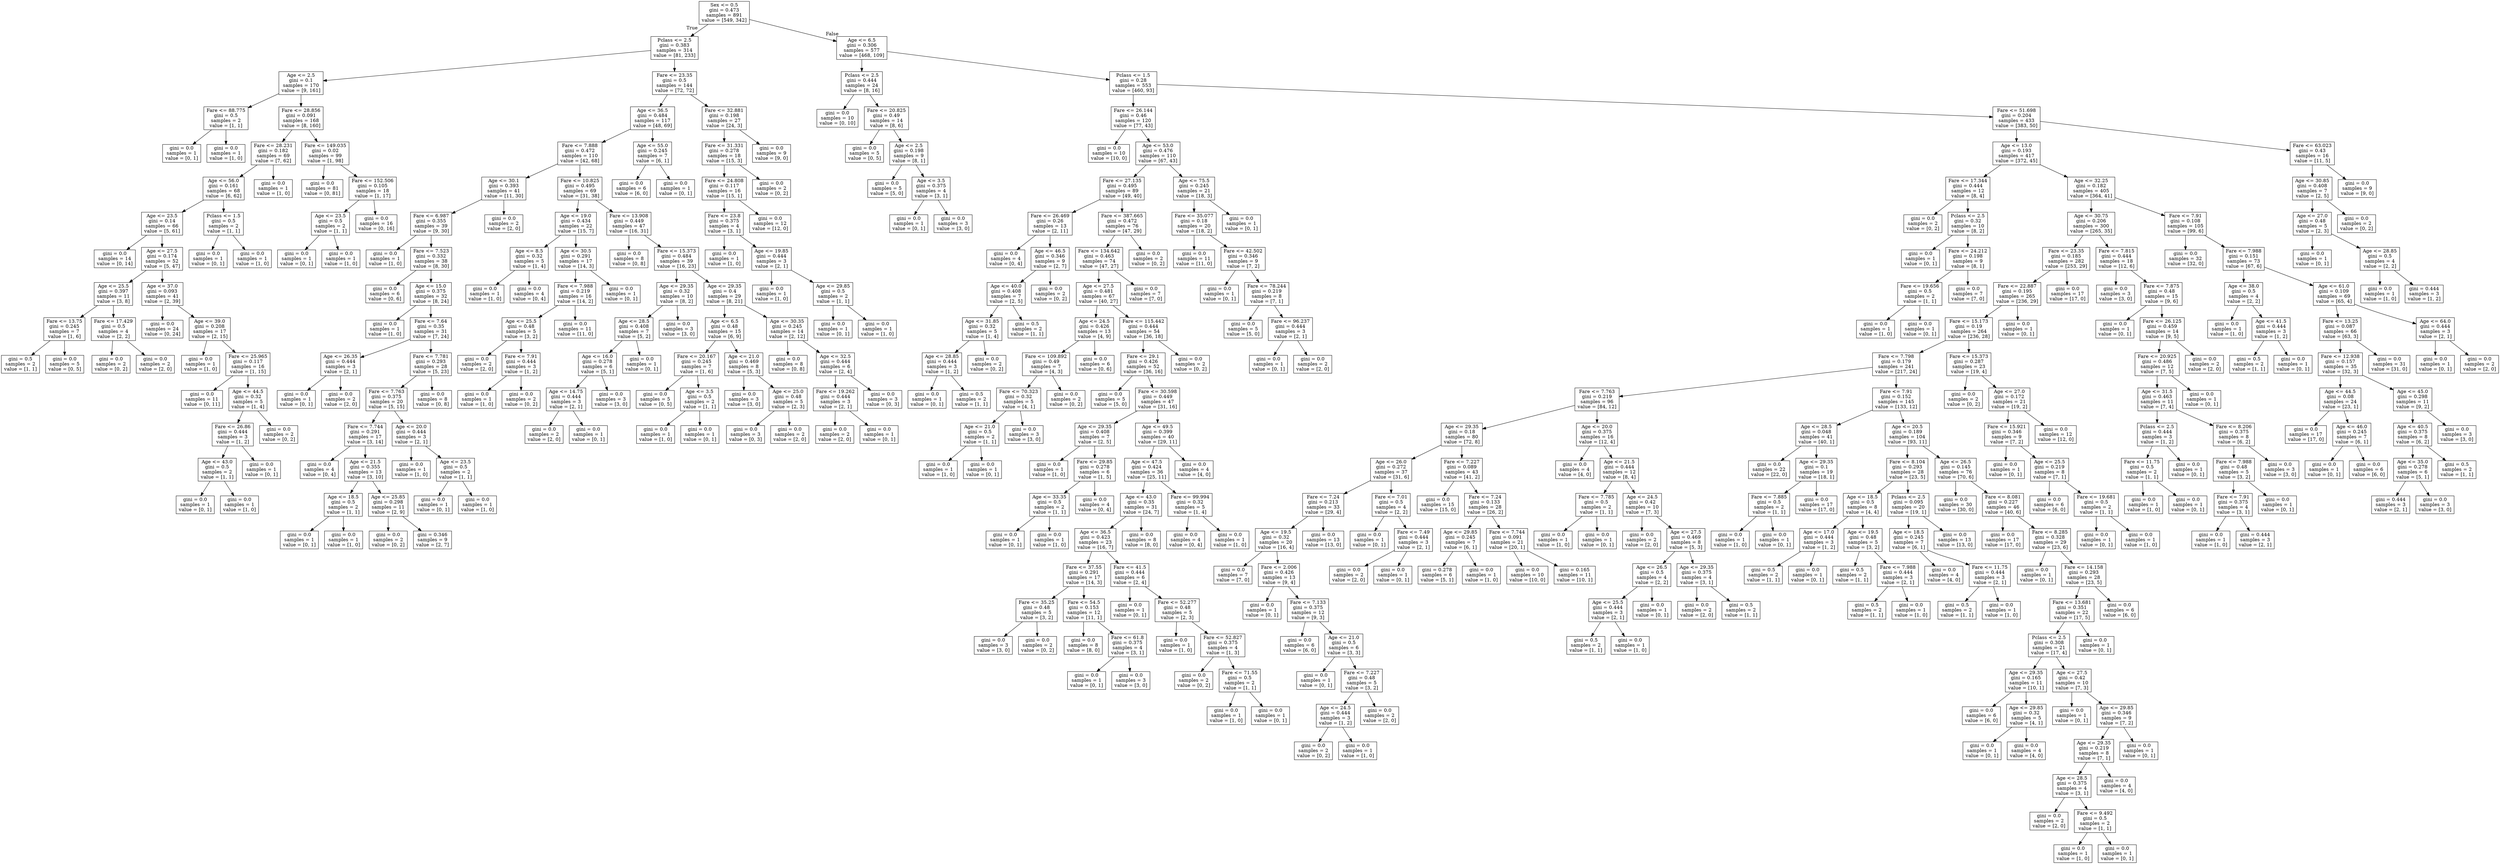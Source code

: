 digraph Tree {
node [shape=box] ;
0 [label="Sex <= 0.5\ngini = 0.473\nsamples = 891\nvalue = [549, 342]"] ;
1 [label="Pclass <= 2.5\ngini = 0.383\nsamples = 314\nvalue = [81, 233]"] ;
0 -> 1 [labeldistance=2.5, labelangle=45, headlabel="True"] ;
2 [label="Age <= 2.5\ngini = 0.1\nsamples = 170\nvalue = [9, 161]"] ;
1 -> 2 ;
3 [label="Fare <= 88.775\ngini = 0.5\nsamples = 2\nvalue = [1, 1]"] ;
2 -> 3 ;
4 [label="gini = 0.0\nsamples = 1\nvalue = [0, 1]"] ;
3 -> 4 ;
5 [label="gini = 0.0\nsamples = 1\nvalue = [1, 0]"] ;
3 -> 5 ;
6 [label="Fare <= 28.856\ngini = 0.091\nsamples = 168\nvalue = [8, 160]"] ;
2 -> 6 ;
7 [label="Fare <= 28.231\ngini = 0.182\nsamples = 69\nvalue = [7, 62]"] ;
6 -> 7 ;
8 [label="Age <= 56.0\ngini = 0.161\nsamples = 68\nvalue = [6, 62]"] ;
7 -> 8 ;
9 [label="Age <= 23.5\ngini = 0.14\nsamples = 66\nvalue = [5, 61]"] ;
8 -> 9 ;
10 [label="gini = 0.0\nsamples = 14\nvalue = [0, 14]"] ;
9 -> 10 ;
11 [label="Age <= 27.5\ngini = 0.174\nsamples = 52\nvalue = [5, 47]"] ;
9 -> 11 ;
12 [label="Age <= 25.5\ngini = 0.397\nsamples = 11\nvalue = [3, 8]"] ;
11 -> 12 ;
13 [label="Fare <= 13.75\ngini = 0.245\nsamples = 7\nvalue = [1, 6]"] ;
12 -> 13 ;
14 [label="gini = 0.5\nsamples = 2\nvalue = [1, 1]"] ;
13 -> 14 ;
15 [label="gini = 0.0\nsamples = 5\nvalue = [0, 5]"] ;
13 -> 15 ;
16 [label="Fare <= 17.429\ngini = 0.5\nsamples = 4\nvalue = [2, 2]"] ;
12 -> 16 ;
17 [label="gini = 0.0\nsamples = 2\nvalue = [0, 2]"] ;
16 -> 17 ;
18 [label="gini = 0.0\nsamples = 2\nvalue = [2, 0]"] ;
16 -> 18 ;
19 [label="Age <= 37.0\ngini = 0.093\nsamples = 41\nvalue = [2, 39]"] ;
11 -> 19 ;
20 [label="gini = 0.0\nsamples = 24\nvalue = [0, 24]"] ;
19 -> 20 ;
21 [label="Age <= 39.0\ngini = 0.208\nsamples = 17\nvalue = [2, 15]"] ;
19 -> 21 ;
22 [label="gini = 0.0\nsamples = 1\nvalue = [1, 0]"] ;
21 -> 22 ;
23 [label="Fare <= 25.965\ngini = 0.117\nsamples = 16\nvalue = [1, 15]"] ;
21 -> 23 ;
24 [label="gini = 0.0\nsamples = 11\nvalue = [0, 11]"] ;
23 -> 24 ;
25 [label="Age <= 44.5\ngini = 0.32\nsamples = 5\nvalue = [1, 4]"] ;
23 -> 25 ;
26 [label="Fare <= 26.86\ngini = 0.444\nsamples = 3\nvalue = [1, 2]"] ;
25 -> 26 ;
27 [label="Age <= 43.0\ngini = 0.5\nsamples = 2\nvalue = [1, 1]"] ;
26 -> 27 ;
28 [label="gini = 0.0\nsamples = 1\nvalue = [0, 1]"] ;
27 -> 28 ;
29 [label="gini = 0.0\nsamples = 1\nvalue = [1, 0]"] ;
27 -> 29 ;
30 [label="gini = 0.0\nsamples = 1\nvalue = [0, 1]"] ;
26 -> 30 ;
31 [label="gini = 0.0\nsamples = 2\nvalue = [0, 2]"] ;
25 -> 31 ;
32 [label="Pclass <= 1.5\ngini = 0.5\nsamples = 2\nvalue = [1, 1]"] ;
8 -> 32 ;
33 [label="gini = 0.0\nsamples = 1\nvalue = [0, 1]"] ;
32 -> 33 ;
34 [label="gini = 0.0\nsamples = 1\nvalue = [1, 0]"] ;
32 -> 34 ;
35 [label="gini = 0.0\nsamples = 1\nvalue = [1, 0]"] ;
7 -> 35 ;
36 [label="Fare <= 149.035\ngini = 0.02\nsamples = 99\nvalue = [1, 98]"] ;
6 -> 36 ;
37 [label="gini = 0.0\nsamples = 81\nvalue = [0, 81]"] ;
36 -> 37 ;
38 [label="Fare <= 152.506\ngini = 0.105\nsamples = 18\nvalue = [1, 17]"] ;
36 -> 38 ;
39 [label="Age <= 23.5\ngini = 0.5\nsamples = 2\nvalue = [1, 1]"] ;
38 -> 39 ;
40 [label="gini = 0.0\nsamples = 1\nvalue = [0, 1]"] ;
39 -> 40 ;
41 [label="gini = 0.0\nsamples = 1\nvalue = [1, 0]"] ;
39 -> 41 ;
42 [label="gini = 0.0\nsamples = 16\nvalue = [0, 16]"] ;
38 -> 42 ;
43 [label="Fare <= 23.35\ngini = 0.5\nsamples = 144\nvalue = [72, 72]"] ;
1 -> 43 ;
44 [label="Age <= 36.5\ngini = 0.484\nsamples = 117\nvalue = [48, 69]"] ;
43 -> 44 ;
45 [label="Fare <= 7.888\ngini = 0.472\nsamples = 110\nvalue = [42, 68]"] ;
44 -> 45 ;
46 [label="Age <= 30.1\ngini = 0.393\nsamples = 41\nvalue = [11, 30]"] ;
45 -> 46 ;
47 [label="Fare <= 6.987\ngini = 0.355\nsamples = 39\nvalue = [9, 30]"] ;
46 -> 47 ;
48 [label="gini = 0.0\nsamples = 1\nvalue = [1, 0]"] ;
47 -> 48 ;
49 [label="Fare <= 7.523\ngini = 0.332\nsamples = 38\nvalue = [8, 30]"] ;
47 -> 49 ;
50 [label="gini = 0.0\nsamples = 6\nvalue = [0, 6]"] ;
49 -> 50 ;
51 [label="Age <= 15.0\ngini = 0.375\nsamples = 32\nvalue = [8, 24]"] ;
49 -> 51 ;
52 [label="gini = 0.0\nsamples = 1\nvalue = [1, 0]"] ;
51 -> 52 ;
53 [label="Fare <= 7.64\ngini = 0.35\nsamples = 31\nvalue = [7, 24]"] ;
51 -> 53 ;
54 [label="Age <= 26.35\ngini = 0.444\nsamples = 3\nvalue = [2, 1]"] ;
53 -> 54 ;
55 [label="gini = 0.0\nsamples = 1\nvalue = [0, 1]"] ;
54 -> 55 ;
56 [label="gini = 0.0\nsamples = 2\nvalue = [2, 0]"] ;
54 -> 56 ;
57 [label="Fare <= 7.781\ngini = 0.293\nsamples = 28\nvalue = [5, 23]"] ;
53 -> 57 ;
58 [label="Fare <= 7.763\ngini = 0.375\nsamples = 20\nvalue = [5, 15]"] ;
57 -> 58 ;
59 [label="Fare <= 7.744\ngini = 0.291\nsamples = 17\nvalue = [3, 14]"] ;
58 -> 59 ;
60 [label="gini = 0.0\nsamples = 4\nvalue = [0, 4]"] ;
59 -> 60 ;
61 [label="Age <= 21.5\ngini = 0.355\nsamples = 13\nvalue = [3, 10]"] ;
59 -> 61 ;
62 [label="Age <= 18.5\ngini = 0.5\nsamples = 2\nvalue = [1, 1]"] ;
61 -> 62 ;
63 [label="gini = 0.0\nsamples = 1\nvalue = [0, 1]"] ;
62 -> 63 ;
64 [label="gini = 0.0\nsamples = 1\nvalue = [1, 0]"] ;
62 -> 64 ;
65 [label="Age <= 25.85\ngini = 0.298\nsamples = 11\nvalue = [2, 9]"] ;
61 -> 65 ;
66 [label="gini = 0.0\nsamples = 2\nvalue = [0, 2]"] ;
65 -> 66 ;
67 [label="gini = 0.346\nsamples = 9\nvalue = [2, 7]"] ;
65 -> 67 ;
68 [label="Age <= 20.0\ngini = 0.444\nsamples = 3\nvalue = [2, 1]"] ;
58 -> 68 ;
69 [label="gini = 0.0\nsamples = 1\nvalue = [1, 0]"] ;
68 -> 69 ;
70 [label="Age <= 23.5\ngini = 0.5\nsamples = 2\nvalue = [1, 1]"] ;
68 -> 70 ;
71 [label="gini = 0.0\nsamples = 1\nvalue = [0, 1]"] ;
70 -> 71 ;
72 [label="gini = 0.0\nsamples = 1\nvalue = [1, 0]"] ;
70 -> 72 ;
73 [label="gini = 0.0\nsamples = 8\nvalue = [0, 8]"] ;
57 -> 73 ;
74 [label="gini = 0.0\nsamples = 2\nvalue = [2, 0]"] ;
46 -> 74 ;
75 [label="Fare <= 10.825\ngini = 0.495\nsamples = 69\nvalue = [31, 38]"] ;
45 -> 75 ;
76 [label="Age <= 19.0\ngini = 0.434\nsamples = 22\nvalue = [15, 7]"] ;
75 -> 76 ;
77 [label="Age <= 8.5\ngini = 0.32\nsamples = 5\nvalue = [1, 4]"] ;
76 -> 77 ;
78 [label="gini = 0.0\nsamples = 1\nvalue = [1, 0]"] ;
77 -> 78 ;
79 [label="gini = 0.0\nsamples = 4\nvalue = [0, 4]"] ;
77 -> 79 ;
80 [label="Age <= 30.5\ngini = 0.291\nsamples = 17\nvalue = [14, 3]"] ;
76 -> 80 ;
81 [label="Fare <= 7.988\ngini = 0.219\nsamples = 16\nvalue = [14, 2]"] ;
80 -> 81 ;
82 [label="Age <= 25.5\ngini = 0.48\nsamples = 5\nvalue = [3, 2]"] ;
81 -> 82 ;
83 [label="gini = 0.0\nsamples = 2\nvalue = [2, 0]"] ;
82 -> 83 ;
84 [label="Fare <= 7.91\ngini = 0.444\nsamples = 3\nvalue = [1, 2]"] ;
82 -> 84 ;
85 [label="gini = 0.0\nsamples = 1\nvalue = [1, 0]"] ;
84 -> 85 ;
86 [label="gini = 0.0\nsamples = 2\nvalue = [0, 2]"] ;
84 -> 86 ;
87 [label="gini = 0.0\nsamples = 11\nvalue = [11, 0]"] ;
81 -> 87 ;
88 [label="gini = 0.0\nsamples = 1\nvalue = [0, 1]"] ;
80 -> 88 ;
89 [label="Fare <= 13.908\ngini = 0.449\nsamples = 47\nvalue = [16, 31]"] ;
75 -> 89 ;
90 [label="gini = 0.0\nsamples = 8\nvalue = [0, 8]"] ;
89 -> 90 ;
91 [label="Fare <= 15.373\ngini = 0.484\nsamples = 39\nvalue = [16, 23]"] ;
89 -> 91 ;
92 [label="Age <= 29.35\ngini = 0.32\nsamples = 10\nvalue = [8, 2]"] ;
91 -> 92 ;
93 [label="Age <= 28.5\ngini = 0.408\nsamples = 7\nvalue = [5, 2]"] ;
92 -> 93 ;
94 [label="Age <= 16.0\ngini = 0.278\nsamples = 6\nvalue = [5, 1]"] ;
93 -> 94 ;
95 [label="Age <= 14.75\ngini = 0.444\nsamples = 3\nvalue = [2, 1]"] ;
94 -> 95 ;
96 [label="gini = 0.0\nsamples = 2\nvalue = [2, 0]"] ;
95 -> 96 ;
97 [label="gini = 0.0\nsamples = 1\nvalue = [0, 1]"] ;
95 -> 97 ;
98 [label="gini = 0.0\nsamples = 3\nvalue = [3, 0]"] ;
94 -> 98 ;
99 [label="gini = 0.0\nsamples = 1\nvalue = [0, 1]"] ;
93 -> 99 ;
100 [label="gini = 0.0\nsamples = 3\nvalue = [3, 0]"] ;
92 -> 100 ;
101 [label="Age <= 29.35\ngini = 0.4\nsamples = 29\nvalue = [8, 21]"] ;
91 -> 101 ;
102 [label="Age <= 6.5\ngini = 0.48\nsamples = 15\nvalue = [6, 9]"] ;
101 -> 102 ;
103 [label="Fare <= 20.167\ngini = 0.245\nsamples = 7\nvalue = [1, 6]"] ;
102 -> 103 ;
104 [label="gini = 0.0\nsamples = 5\nvalue = [0, 5]"] ;
103 -> 104 ;
105 [label="Age <= 3.5\ngini = 0.5\nsamples = 2\nvalue = [1, 1]"] ;
103 -> 105 ;
106 [label="gini = 0.0\nsamples = 1\nvalue = [1, 0]"] ;
105 -> 106 ;
107 [label="gini = 0.0\nsamples = 1\nvalue = [0, 1]"] ;
105 -> 107 ;
108 [label="Age <= 21.0\ngini = 0.469\nsamples = 8\nvalue = [5, 3]"] ;
102 -> 108 ;
109 [label="gini = 0.0\nsamples = 3\nvalue = [3, 0]"] ;
108 -> 109 ;
110 [label="Age <= 25.0\ngini = 0.48\nsamples = 5\nvalue = [2, 3]"] ;
108 -> 110 ;
111 [label="gini = 0.0\nsamples = 3\nvalue = [0, 3]"] ;
110 -> 111 ;
112 [label="gini = 0.0\nsamples = 2\nvalue = [2, 0]"] ;
110 -> 112 ;
113 [label="Age <= 30.35\ngini = 0.245\nsamples = 14\nvalue = [2, 12]"] ;
101 -> 113 ;
114 [label="gini = 0.0\nsamples = 8\nvalue = [0, 8]"] ;
113 -> 114 ;
115 [label="Age <= 32.5\ngini = 0.444\nsamples = 6\nvalue = [2, 4]"] ;
113 -> 115 ;
116 [label="Fare <= 19.262\ngini = 0.444\nsamples = 3\nvalue = [2, 1]"] ;
115 -> 116 ;
117 [label="gini = 0.0\nsamples = 2\nvalue = [2, 0]"] ;
116 -> 117 ;
118 [label="gini = 0.0\nsamples = 1\nvalue = [0, 1]"] ;
116 -> 118 ;
119 [label="gini = 0.0\nsamples = 3\nvalue = [0, 3]"] ;
115 -> 119 ;
120 [label="Age <= 55.0\ngini = 0.245\nsamples = 7\nvalue = [6, 1]"] ;
44 -> 120 ;
121 [label="gini = 0.0\nsamples = 6\nvalue = [6, 0]"] ;
120 -> 121 ;
122 [label="gini = 0.0\nsamples = 1\nvalue = [0, 1]"] ;
120 -> 122 ;
123 [label="Fare <= 32.881\ngini = 0.198\nsamples = 27\nvalue = [24, 3]"] ;
43 -> 123 ;
124 [label="Fare <= 31.331\ngini = 0.278\nsamples = 18\nvalue = [15, 3]"] ;
123 -> 124 ;
125 [label="Fare <= 24.808\ngini = 0.117\nsamples = 16\nvalue = [15, 1]"] ;
124 -> 125 ;
126 [label="Fare <= 23.8\ngini = 0.375\nsamples = 4\nvalue = [3, 1]"] ;
125 -> 126 ;
127 [label="gini = 0.0\nsamples = 1\nvalue = [1, 0]"] ;
126 -> 127 ;
128 [label="Age <= 19.85\ngini = 0.444\nsamples = 3\nvalue = [2, 1]"] ;
126 -> 128 ;
129 [label="gini = 0.0\nsamples = 1\nvalue = [1, 0]"] ;
128 -> 129 ;
130 [label="Age <= 29.85\ngini = 0.5\nsamples = 2\nvalue = [1, 1]"] ;
128 -> 130 ;
131 [label="gini = 0.0\nsamples = 1\nvalue = [0, 1]"] ;
130 -> 131 ;
132 [label="gini = 0.0\nsamples = 1\nvalue = [1, 0]"] ;
130 -> 132 ;
133 [label="gini = 0.0\nsamples = 12\nvalue = [12, 0]"] ;
125 -> 133 ;
134 [label="gini = 0.0\nsamples = 2\nvalue = [0, 2]"] ;
124 -> 134 ;
135 [label="gini = 0.0\nsamples = 9\nvalue = [9, 0]"] ;
123 -> 135 ;
136 [label="Age <= 6.5\ngini = 0.306\nsamples = 577\nvalue = [468, 109]"] ;
0 -> 136 [labeldistance=2.5, labelangle=-45, headlabel="False"] ;
137 [label="Pclass <= 2.5\ngini = 0.444\nsamples = 24\nvalue = [8, 16]"] ;
136 -> 137 ;
138 [label="gini = 0.0\nsamples = 10\nvalue = [0, 10]"] ;
137 -> 138 ;
139 [label="Fare <= 20.825\ngini = 0.49\nsamples = 14\nvalue = [8, 6]"] ;
137 -> 139 ;
140 [label="gini = 0.0\nsamples = 5\nvalue = [0, 5]"] ;
139 -> 140 ;
141 [label="Age <= 2.5\ngini = 0.198\nsamples = 9\nvalue = [8, 1]"] ;
139 -> 141 ;
142 [label="gini = 0.0\nsamples = 5\nvalue = [5, 0]"] ;
141 -> 142 ;
143 [label="Age <= 3.5\ngini = 0.375\nsamples = 4\nvalue = [3, 1]"] ;
141 -> 143 ;
144 [label="gini = 0.0\nsamples = 1\nvalue = [0, 1]"] ;
143 -> 144 ;
145 [label="gini = 0.0\nsamples = 3\nvalue = [3, 0]"] ;
143 -> 145 ;
146 [label="Pclass <= 1.5\ngini = 0.28\nsamples = 553\nvalue = [460, 93]"] ;
136 -> 146 ;
147 [label="Fare <= 26.144\ngini = 0.46\nsamples = 120\nvalue = [77, 43]"] ;
146 -> 147 ;
148 [label="gini = 0.0\nsamples = 10\nvalue = [10, 0]"] ;
147 -> 148 ;
149 [label="Age <= 53.0\ngini = 0.476\nsamples = 110\nvalue = [67, 43]"] ;
147 -> 149 ;
150 [label="Fare <= 27.135\ngini = 0.495\nsamples = 89\nvalue = [49, 40]"] ;
149 -> 150 ;
151 [label="Fare <= 26.469\ngini = 0.26\nsamples = 13\nvalue = [2, 11]"] ;
150 -> 151 ;
152 [label="gini = 0.0\nsamples = 4\nvalue = [0, 4]"] ;
151 -> 152 ;
153 [label="Age <= 46.5\ngini = 0.346\nsamples = 9\nvalue = [2, 7]"] ;
151 -> 153 ;
154 [label="Age <= 40.0\ngini = 0.408\nsamples = 7\nvalue = [2, 5]"] ;
153 -> 154 ;
155 [label="Age <= 31.85\ngini = 0.32\nsamples = 5\nvalue = [1, 4]"] ;
154 -> 155 ;
156 [label="Age <= 28.85\ngini = 0.444\nsamples = 3\nvalue = [1, 2]"] ;
155 -> 156 ;
157 [label="gini = 0.0\nsamples = 1\nvalue = [0, 1]"] ;
156 -> 157 ;
158 [label="gini = 0.5\nsamples = 2\nvalue = [1, 1]"] ;
156 -> 158 ;
159 [label="gini = 0.0\nsamples = 2\nvalue = [0, 2]"] ;
155 -> 159 ;
160 [label="gini = 0.5\nsamples = 2\nvalue = [1, 1]"] ;
154 -> 160 ;
161 [label="gini = 0.0\nsamples = 2\nvalue = [0, 2]"] ;
153 -> 161 ;
162 [label="Fare <= 387.665\ngini = 0.472\nsamples = 76\nvalue = [47, 29]"] ;
150 -> 162 ;
163 [label="Fare <= 134.642\ngini = 0.463\nsamples = 74\nvalue = [47, 27]"] ;
162 -> 163 ;
164 [label="Age <= 27.5\ngini = 0.481\nsamples = 67\nvalue = [40, 27]"] ;
163 -> 164 ;
165 [label="Age <= 24.5\ngini = 0.426\nsamples = 13\nvalue = [4, 9]"] ;
164 -> 165 ;
166 [label="Fare <= 109.892\ngini = 0.49\nsamples = 7\nvalue = [4, 3]"] ;
165 -> 166 ;
167 [label="Fare <= 70.323\ngini = 0.32\nsamples = 5\nvalue = [4, 1]"] ;
166 -> 167 ;
168 [label="Age <= 21.0\ngini = 0.5\nsamples = 2\nvalue = [1, 1]"] ;
167 -> 168 ;
169 [label="gini = 0.0\nsamples = 1\nvalue = [1, 0]"] ;
168 -> 169 ;
170 [label="gini = 0.0\nsamples = 1\nvalue = [0, 1]"] ;
168 -> 170 ;
171 [label="gini = 0.0\nsamples = 3\nvalue = [3, 0]"] ;
167 -> 171 ;
172 [label="gini = 0.0\nsamples = 2\nvalue = [0, 2]"] ;
166 -> 172 ;
173 [label="gini = 0.0\nsamples = 6\nvalue = [0, 6]"] ;
165 -> 173 ;
174 [label="Fare <= 115.442\ngini = 0.444\nsamples = 54\nvalue = [36, 18]"] ;
164 -> 174 ;
175 [label="Fare <= 29.1\ngini = 0.426\nsamples = 52\nvalue = [36, 16]"] ;
174 -> 175 ;
176 [label="gini = 0.0\nsamples = 5\nvalue = [5, 0]"] ;
175 -> 176 ;
177 [label="Fare <= 30.598\ngini = 0.449\nsamples = 47\nvalue = [31, 16]"] ;
175 -> 177 ;
178 [label="Age <= 29.35\ngini = 0.408\nsamples = 7\nvalue = [2, 5]"] ;
177 -> 178 ;
179 [label="gini = 0.0\nsamples = 1\nvalue = [1, 0]"] ;
178 -> 179 ;
180 [label="Fare <= 29.85\ngini = 0.278\nsamples = 6\nvalue = [1, 5]"] ;
178 -> 180 ;
181 [label="Age <= 33.35\ngini = 0.5\nsamples = 2\nvalue = [1, 1]"] ;
180 -> 181 ;
182 [label="gini = 0.0\nsamples = 1\nvalue = [0, 1]"] ;
181 -> 182 ;
183 [label="gini = 0.0\nsamples = 1\nvalue = [1, 0]"] ;
181 -> 183 ;
184 [label="gini = 0.0\nsamples = 4\nvalue = [0, 4]"] ;
180 -> 184 ;
185 [label="Age <= 49.5\ngini = 0.399\nsamples = 40\nvalue = [29, 11]"] ;
177 -> 185 ;
186 [label="Age <= 47.5\ngini = 0.424\nsamples = 36\nvalue = [25, 11]"] ;
185 -> 186 ;
187 [label="Age <= 43.0\ngini = 0.35\nsamples = 31\nvalue = [24, 7]"] ;
186 -> 187 ;
188 [label="Age <= 36.5\ngini = 0.423\nsamples = 23\nvalue = [16, 7]"] ;
187 -> 188 ;
189 [label="Fare <= 37.55\ngini = 0.291\nsamples = 17\nvalue = [14, 3]"] ;
188 -> 189 ;
190 [label="Fare <= 35.25\ngini = 0.48\nsamples = 5\nvalue = [3, 2]"] ;
189 -> 190 ;
191 [label="gini = 0.0\nsamples = 3\nvalue = [3, 0]"] ;
190 -> 191 ;
192 [label="gini = 0.0\nsamples = 2\nvalue = [0, 2]"] ;
190 -> 192 ;
193 [label="Fare <= 54.5\ngini = 0.153\nsamples = 12\nvalue = [11, 1]"] ;
189 -> 193 ;
194 [label="gini = 0.0\nsamples = 8\nvalue = [8, 0]"] ;
193 -> 194 ;
195 [label="Fare <= 61.8\ngini = 0.375\nsamples = 4\nvalue = [3, 1]"] ;
193 -> 195 ;
196 [label="gini = 0.0\nsamples = 1\nvalue = [0, 1]"] ;
195 -> 196 ;
197 [label="gini = 0.0\nsamples = 3\nvalue = [3, 0]"] ;
195 -> 197 ;
198 [label="Fare <= 41.5\ngini = 0.444\nsamples = 6\nvalue = [2, 4]"] ;
188 -> 198 ;
199 [label="gini = 0.0\nsamples = 1\nvalue = [0, 1]"] ;
198 -> 199 ;
200 [label="Fare <= 52.277\ngini = 0.48\nsamples = 5\nvalue = [2, 3]"] ;
198 -> 200 ;
201 [label="gini = 0.0\nsamples = 1\nvalue = [1, 0]"] ;
200 -> 201 ;
202 [label="Fare <= 52.827\ngini = 0.375\nsamples = 4\nvalue = [1, 3]"] ;
200 -> 202 ;
203 [label="gini = 0.0\nsamples = 2\nvalue = [0, 2]"] ;
202 -> 203 ;
204 [label="Fare <= 71.55\ngini = 0.5\nsamples = 2\nvalue = [1, 1]"] ;
202 -> 204 ;
205 [label="gini = 0.0\nsamples = 1\nvalue = [1, 0]"] ;
204 -> 205 ;
206 [label="gini = 0.0\nsamples = 1\nvalue = [0, 1]"] ;
204 -> 206 ;
207 [label="gini = 0.0\nsamples = 8\nvalue = [8, 0]"] ;
187 -> 207 ;
208 [label="Fare <= 99.994\ngini = 0.32\nsamples = 5\nvalue = [1, 4]"] ;
186 -> 208 ;
209 [label="gini = 0.0\nsamples = 4\nvalue = [0, 4]"] ;
208 -> 209 ;
210 [label="gini = 0.0\nsamples = 1\nvalue = [1, 0]"] ;
208 -> 210 ;
211 [label="gini = 0.0\nsamples = 4\nvalue = [4, 0]"] ;
185 -> 211 ;
212 [label="gini = 0.0\nsamples = 2\nvalue = [0, 2]"] ;
174 -> 212 ;
213 [label="gini = 0.0\nsamples = 7\nvalue = [7, 0]"] ;
163 -> 213 ;
214 [label="gini = 0.0\nsamples = 2\nvalue = [0, 2]"] ;
162 -> 214 ;
215 [label="Age <= 75.5\ngini = 0.245\nsamples = 21\nvalue = [18, 3]"] ;
149 -> 215 ;
216 [label="Fare <= 35.077\ngini = 0.18\nsamples = 20\nvalue = [18, 2]"] ;
215 -> 216 ;
217 [label="gini = 0.0\nsamples = 11\nvalue = [11, 0]"] ;
216 -> 217 ;
218 [label="Fare <= 42.502\ngini = 0.346\nsamples = 9\nvalue = [7, 2]"] ;
216 -> 218 ;
219 [label="gini = 0.0\nsamples = 1\nvalue = [0, 1]"] ;
218 -> 219 ;
220 [label="Fare <= 78.244\ngini = 0.219\nsamples = 8\nvalue = [7, 1]"] ;
218 -> 220 ;
221 [label="gini = 0.0\nsamples = 5\nvalue = [5, 0]"] ;
220 -> 221 ;
222 [label="Fare <= 96.237\ngini = 0.444\nsamples = 3\nvalue = [2, 1]"] ;
220 -> 222 ;
223 [label="gini = 0.0\nsamples = 1\nvalue = [0, 1]"] ;
222 -> 223 ;
224 [label="gini = 0.0\nsamples = 2\nvalue = [2, 0]"] ;
222 -> 224 ;
225 [label="gini = 0.0\nsamples = 1\nvalue = [0, 1]"] ;
215 -> 225 ;
226 [label="Fare <= 51.698\ngini = 0.204\nsamples = 433\nvalue = [383, 50]"] ;
146 -> 226 ;
227 [label="Age <= 13.0\ngini = 0.193\nsamples = 417\nvalue = [372, 45]"] ;
226 -> 227 ;
228 [label="Fare <= 17.344\ngini = 0.444\nsamples = 12\nvalue = [8, 4]"] ;
227 -> 228 ;
229 [label="gini = 0.0\nsamples = 2\nvalue = [0, 2]"] ;
228 -> 229 ;
230 [label="Pclass <= 2.5\ngini = 0.32\nsamples = 10\nvalue = [8, 2]"] ;
228 -> 230 ;
231 [label="gini = 0.0\nsamples = 1\nvalue = [0, 1]"] ;
230 -> 231 ;
232 [label="Fare <= 24.212\ngini = 0.198\nsamples = 9\nvalue = [8, 1]"] ;
230 -> 232 ;
233 [label="Fare <= 19.656\ngini = 0.5\nsamples = 2\nvalue = [1, 1]"] ;
232 -> 233 ;
234 [label="gini = 0.0\nsamples = 1\nvalue = [1, 0]"] ;
233 -> 234 ;
235 [label="gini = 0.0\nsamples = 1\nvalue = [0, 1]"] ;
233 -> 235 ;
236 [label="gini = 0.0\nsamples = 7\nvalue = [7, 0]"] ;
232 -> 236 ;
237 [label="Age <= 32.25\ngini = 0.182\nsamples = 405\nvalue = [364, 41]"] ;
227 -> 237 ;
238 [label="Age <= 30.75\ngini = 0.206\nsamples = 300\nvalue = [265, 35]"] ;
237 -> 238 ;
239 [label="Fare <= 23.35\ngini = 0.185\nsamples = 282\nvalue = [253, 29]"] ;
238 -> 239 ;
240 [label="Fare <= 22.887\ngini = 0.195\nsamples = 265\nvalue = [236, 29]"] ;
239 -> 240 ;
241 [label="Fare <= 15.173\ngini = 0.19\nsamples = 264\nvalue = [236, 28]"] ;
240 -> 241 ;
242 [label="Fare <= 7.798\ngini = 0.179\nsamples = 241\nvalue = [217, 24]"] ;
241 -> 242 ;
243 [label="Fare <= 7.763\ngini = 0.219\nsamples = 96\nvalue = [84, 12]"] ;
242 -> 243 ;
244 [label="Age <= 29.35\ngini = 0.18\nsamples = 80\nvalue = [72, 8]"] ;
243 -> 244 ;
245 [label="Age <= 26.0\ngini = 0.272\nsamples = 37\nvalue = [31, 6]"] ;
244 -> 245 ;
246 [label="Fare <= 7.24\ngini = 0.213\nsamples = 33\nvalue = [29, 4]"] ;
245 -> 246 ;
247 [label="Age <= 19.5\ngini = 0.32\nsamples = 20\nvalue = [16, 4]"] ;
246 -> 247 ;
248 [label="gini = 0.0\nsamples = 7\nvalue = [7, 0]"] ;
247 -> 248 ;
249 [label="Fare <= 2.006\ngini = 0.426\nsamples = 13\nvalue = [9, 4]"] ;
247 -> 249 ;
250 [label="gini = 0.0\nsamples = 1\nvalue = [0, 1]"] ;
249 -> 250 ;
251 [label="Fare <= 7.133\ngini = 0.375\nsamples = 12\nvalue = [9, 3]"] ;
249 -> 251 ;
252 [label="gini = 0.0\nsamples = 6\nvalue = [6, 0]"] ;
251 -> 252 ;
253 [label="Age <= 21.0\ngini = 0.5\nsamples = 6\nvalue = [3, 3]"] ;
251 -> 253 ;
254 [label="gini = 0.0\nsamples = 1\nvalue = [0, 1]"] ;
253 -> 254 ;
255 [label="Fare <= 7.227\ngini = 0.48\nsamples = 5\nvalue = [3, 2]"] ;
253 -> 255 ;
256 [label="Age <= 24.5\ngini = 0.444\nsamples = 3\nvalue = [1, 2]"] ;
255 -> 256 ;
257 [label="gini = 0.0\nsamples = 2\nvalue = [0, 2]"] ;
256 -> 257 ;
258 [label="gini = 0.0\nsamples = 1\nvalue = [1, 0]"] ;
256 -> 258 ;
259 [label="gini = 0.0\nsamples = 2\nvalue = [2, 0]"] ;
255 -> 259 ;
260 [label="gini = 0.0\nsamples = 13\nvalue = [13, 0]"] ;
246 -> 260 ;
261 [label="Fare <= 7.01\ngini = 0.5\nsamples = 4\nvalue = [2, 2]"] ;
245 -> 261 ;
262 [label="gini = 0.0\nsamples = 1\nvalue = [0, 1]"] ;
261 -> 262 ;
263 [label="Fare <= 7.49\ngini = 0.444\nsamples = 3\nvalue = [2, 1]"] ;
261 -> 263 ;
264 [label="gini = 0.0\nsamples = 2\nvalue = [2, 0]"] ;
263 -> 264 ;
265 [label="gini = 0.0\nsamples = 1\nvalue = [0, 1]"] ;
263 -> 265 ;
266 [label="Fare <= 7.227\ngini = 0.089\nsamples = 43\nvalue = [41, 2]"] ;
244 -> 266 ;
267 [label="gini = 0.0\nsamples = 15\nvalue = [15, 0]"] ;
266 -> 267 ;
268 [label="Fare <= 7.24\ngini = 0.133\nsamples = 28\nvalue = [26, 2]"] ;
266 -> 268 ;
269 [label="Age <= 29.85\ngini = 0.245\nsamples = 7\nvalue = [6, 1]"] ;
268 -> 269 ;
270 [label="gini = 0.278\nsamples = 6\nvalue = [5, 1]"] ;
269 -> 270 ;
271 [label="gini = 0.0\nsamples = 1\nvalue = [1, 0]"] ;
269 -> 271 ;
272 [label="Fare <= 7.744\ngini = 0.091\nsamples = 21\nvalue = [20, 1]"] ;
268 -> 272 ;
273 [label="gini = 0.0\nsamples = 10\nvalue = [10, 0]"] ;
272 -> 273 ;
274 [label="gini = 0.165\nsamples = 11\nvalue = [10, 1]"] ;
272 -> 274 ;
275 [label="Age <= 20.0\ngini = 0.375\nsamples = 16\nvalue = [12, 4]"] ;
243 -> 275 ;
276 [label="gini = 0.0\nsamples = 4\nvalue = [4, 0]"] ;
275 -> 276 ;
277 [label="Age <= 21.5\ngini = 0.444\nsamples = 12\nvalue = [8, 4]"] ;
275 -> 277 ;
278 [label="Fare <= 7.785\ngini = 0.5\nsamples = 2\nvalue = [1, 1]"] ;
277 -> 278 ;
279 [label="gini = 0.0\nsamples = 1\nvalue = [1, 0]"] ;
278 -> 279 ;
280 [label="gini = 0.0\nsamples = 1\nvalue = [0, 1]"] ;
278 -> 280 ;
281 [label="Age <= 24.5\ngini = 0.42\nsamples = 10\nvalue = [7, 3]"] ;
277 -> 281 ;
282 [label="gini = 0.0\nsamples = 2\nvalue = [2, 0]"] ;
281 -> 282 ;
283 [label="Age <= 27.5\ngini = 0.469\nsamples = 8\nvalue = [5, 3]"] ;
281 -> 283 ;
284 [label="Age <= 26.5\ngini = 0.5\nsamples = 4\nvalue = [2, 2]"] ;
283 -> 284 ;
285 [label="Age <= 25.5\ngini = 0.444\nsamples = 3\nvalue = [2, 1]"] ;
284 -> 285 ;
286 [label="gini = 0.5\nsamples = 2\nvalue = [1, 1]"] ;
285 -> 286 ;
287 [label="gini = 0.0\nsamples = 1\nvalue = [1, 0]"] ;
285 -> 287 ;
288 [label="gini = 0.0\nsamples = 1\nvalue = [0, 1]"] ;
284 -> 288 ;
289 [label="Age <= 29.35\ngini = 0.375\nsamples = 4\nvalue = [3, 1]"] ;
283 -> 289 ;
290 [label="gini = 0.0\nsamples = 2\nvalue = [2, 0]"] ;
289 -> 290 ;
291 [label="gini = 0.5\nsamples = 2\nvalue = [1, 1]"] ;
289 -> 291 ;
292 [label="Fare <= 7.91\ngini = 0.152\nsamples = 145\nvalue = [133, 12]"] ;
242 -> 292 ;
293 [label="Age <= 28.5\ngini = 0.048\nsamples = 41\nvalue = [40, 1]"] ;
292 -> 293 ;
294 [label="gini = 0.0\nsamples = 22\nvalue = [22, 0]"] ;
293 -> 294 ;
295 [label="Age <= 29.35\ngini = 0.1\nsamples = 19\nvalue = [18, 1]"] ;
293 -> 295 ;
296 [label="Fare <= 7.885\ngini = 0.5\nsamples = 2\nvalue = [1, 1]"] ;
295 -> 296 ;
297 [label="gini = 0.0\nsamples = 1\nvalue = [1, 0]"] ;
296 -> 297 ;
298 [label="gini = 0.0\nsamples = 1\nvalue = [0, 1]"] ;
296 -> 298 ;
299 [label="gini = 0.0\nsamples = 17\nvalue = [17, 0]"] ;
295 -> 299 ;
300 [label="Age <= 20.5\ngini = 0.189\nsamples = 104\nvalue = [93, 11]"] ;
292 -> 300 ;
301 [label="Fare <= 8.104\ngini = 0.293\nsamples = 28\nvalue = [23, 5]"] ;
300 -> 301 ;
302 [label="Age <= 18.5\ngini = 0.5\nsamples = 8\nvalue = [4, 4]"] ;
301 -> 302 ;
303 [label="Age <= 17.0\ngini = 0.444\nsamples = 3\nvalue = [1, 2]"] ;
302 -> 303 ;
304 [label="gini = 0.5\nsamples = 2\nvalue = [1, 1]"] ;
303 -> 304 ;
305 [label="gini = 0.0\nsamples = 1\nvalue = [0, 1]"] ;
303 -> 305 ;
306 [label="Age <= 19.5\ngini = 0.48\nsamples = 5\nvalue = [3, 2]"] ;
302 -> 306 ;
307 [label="gini = 0.5\nsamples = 2\nvalue = [1, 1]"] ;
306 -> 307 ;
308 [label="Fare <= 7.988\ngini = 0.444\nsamples = 3\nvalue = [2, 1]"] ;
306 -> 308 ;
309 [label="gini = 0.5\nsamples = 2\nvalue = [1, 1]"] ;
308 -> 309 ;
310 [label="gini = 0.0\nsamples = 1\nvalue = [1, 0]"] ;
308 -> 310 ;
311 [label="Pclass <= 2.5\ngini = 0.095\nsamples = 20\nvalue = [19, 1]"] ;
301 -> 311 ;
312 [label="Age <= 18.5\ngini = 0.245\nsamples = 7\nvalue = [6, 1]"] ;
311 -> 312 ;
313 [label="gini = 0.0\nsamples = 4\nvalue = [4, 0]"] ;
312 -> 313 ;
314 [label="Fare <= 11.75\ngini = 0.444\nsamples = 3\nvalue = [2, 1]"] ;
312 -> 314 ;
315 [label="gini = 0.5\nsamples = 2\nvalue = [1, 1]"] ;
314 -> 315 ;
316 [label="gini = 0.0\nsamples = 1\nvalue = [1, 0]"] ;
314 -> 316 ;
317 [label="gini = 0.0\nsamples = 13\nvalue = [13, 0]"] ;
311 -> 317 ;
318 [label="Age <= 26.5\ngini = 0.145\nsamples = 76\nvalue = [70, 6]"] ;
300 -> 318 ;
319 [label="gini = 0.0\nsamples = 30\nvalue = [30, 0]"] ;
318 -> 319 ;
320 [label="Fare <= 8.081\ngini = 0.227\nsamples = 46\nvalue = [40, 6]"] ;
318 -> 320 ;
321 [label="gini = 0.0\nsamples = 17\nvalue = [17, 0]"] ;
320 -> 321 ;
322 [label="Fare <= 8.285\ngini = 0.328\nsamples = 29\nvalue = [23, 6]"] ;
320 -> 322 ;
323 [label="gini = 0.0\nsamples = 1\nvalue = [0, 1]"] ;
322 -> 323 ;
324 [label="Fare <= 14.158\ngini = 0.293\nsamples = 28\nvalue = [23, 5]"] ;
322 -> 324 ;
325 [label="Fare <= 13.681\ngini = 0.351\nsamples = 22\nvalue = [17, 5]"] ;
324 -> 325 ;
326 [label="Pclass <= 2.5\ngini = 0.308\nsamples = 21\nvalue = [17, 4]"] ;
325 -> 326 ;
327 [label="Age <= 29.35\ngini = 0.165\nsamples = 11\nvalue = [10, 1]"] ;
326 -> 327 ;
328 [label="gini = 0.0\nsamples = 6\nvalue = [6, 0]"] ;
327 -> 328 ;
329 [label="Age <= 29.85\ngini = 0.32\nsamples = 5\nvalue = [4, 1]"] ;
327 -> 329 ;
330 [label="gini = 0.0\nsamples = 1\nvalue = [0, 1]"] ;
329 -> 330 ;
331 [label="gini = 0.0\nsamples = 4\nvalue = [4, 0]"] ;
329 -> 331 ;
332 [label="Age <= 27.5\ngini = 0.42\nsamples = 10\nvalue = [7, 3]"] ;
326 -> 332 ;
333 [label="gini = 0.0\nsamples = 1\nvalue = [0, 1]"] ;
332 -> 333 ;
334 [label="Age <= 29.85\ngini = 0.346\nsamples = 9\nvalue = [7, 2]"] ;
332 -> 334 ;
335 [label="Age <= 29.35\ngini = 0.219\nsamples = 8\nvalue = [7, 1]"] ;
334 -> 335 ;
336 [label="Age <= 28.5\ngini = 0.375\nsamples = 4\nvalue = [3, 1]"] ;
335 -> 336 ;
337 [label="gini = 0.0\nsamples = 2\nvalue = [2, 0]"] ;
336 -> 337 ;
338 [label="Fare <= 9.492\ngini = 0.5\nsamples = 2\nvalue = [1, 1]"] ;
336 -> 338 ;
339 [label="gini = 0.0\nsamples = 1\nvalue = [1, 0]"] ;
338 -> 339 ;
340 [label="gini = 0.0\nsamples = 1\nvalue = [0, 1]"] ;
338 -> 340 ;
341 [label="gini = 0.0\nsamples = 4\nvalue = [4, 0]"] ;
335 -> 341 ;
342 [label="gini = 0.0\nsamples = 1\nvalue = [0, 1]"] ;
334 -> 342 ;
343 [label="gini = 0.0\nsamples = 1\nvalue = [0, 1]"] ;
325 -> 343 ;
344 [label="gini = 0.0\nsamples = 6\nvalue = [6, 0]"] ;
324 -> 344 ;
345 [label="Fare <= 15.373\ngini = 0.287\nsamples = 23\nvalue = [19, 4]"] ;
241 -> 345 ;
346 [label="gini = 0.0\nsamples = 2\nvalue = [0, 2]"] ;
345 -> 346 ;
347 [label="Age <= 27.0\ngini = 0.172\nsamples = 21\nvalue = [19, 2]"] ;
345 -> 347 ;
348 [label="Fare <= 15.921\ngini = 0.346\nsamples = 9\nvalue = [7, 2]"] ;
347 -> 348 ;
349 [label="gini = 0.0\nsamples = 1\nvalue = [0, 1]"] ;
348 -> 349 ;
350 [label="Age <= 25.5\ngini = 0.219\nsamples = 8\nvalue = [7, 1]"] ;
348 -> 350 ;
351 [label="gini = 0.0\nsamples = 6\nvalue = [6, 0]"] ;
350 -> 351 ;
352 [label="Fare <= 19.681\ngini = 0.5\nsamples = 2\nvalue = [1, 1]"] ;
350 -> 352 ;
353 [label="gini = 0.0\nsamples = 1\nvalue = [0, 1]"] ;
352 -> 353 ;
354 [label="gini = 0.0\nsamples = 1\nvalue = [1, 0]"] ;
352 -> 354 ;
355 [label="gini = 0.0\nsamples = 12\nvalue = [12, 0]"] ;
347 -> 355 ;
356 [label="gini = 0.0\nsamples = 1\nvalue = [0, 1]"] ;
240 -> 356 ;
357 [label="gini = 0.0\nsamples = 17\nvalue = [17, 0]"] ;
239 -> 357 ;
358 [label="Fare <= 7.815\ngini = 0.444\nsamples = 18\nvalue = [12, 6]"] ;
238 -> 358 ;
359 [label="gini = 0.0\nsamples = 3\nvalue = [3, 0]"] ;
358 -> 359 ;
360 [label="Fare <= 7.875\ngini = 0.48\nsamples = 15\nvalue = [9, 6]"] ;
358 -> 360 ;
361 [label="gini = 0.0\nsamples = 1\nvalue = [0, 1]"] ;
360 -> 361 ;
362 [label="Fare <= 26.125\ngini = 0.459\nsamples = 14\nvalue = [9, 5]"] ;
360 -> 362 ;
363 [label="Fare <= 20.925\ngini = 0.486\nsamples = 12\nvalue = [7, 5]"] ;
362 -> 363 ;
364 [label="Age <= 31.5\ngini = 0.463\nsamples = 11\nvalue = [7, 4]"] ;
363 -> 364 ;
365 [label="Pclass <= 2.5\ngini = 0.444\nsamples = 3\nvalue = [1, 2]"] ;
364 -> 365 ;
366 [label="Fare <= 11.75\ngini = 0.5\nsamples = 2\nvalue = [1, 1]"] ;
365 -> 366 ;
367 [label="gini = 0.0\nsamples = 1\nvalue = [1, 0]"] ;
366 -> 367 ;
368 [label="gini = 0.0\nsamples = 1\nvalue = [0, 1]"] ;
366 -> 368 ;
369 [label="gini = 0.0\nsamples = 1\nvalue = [0, 1]"] ;
365 -> 369 ;
370 [label="Fare <= 8.206\ngini = 0.375\nsamples = 8\nvalue = [6, 2]"] ;
364 -> 370 ;
371 [label="Fare <= 7.988\ngini = 0.48\nsamples = 5\nvalue = [3, 2]"] ;
370 -> 371 ;
372 [label="Fare <= 7.91\ngini = 0.375\nsamples = 4\nvalue = [3, 1]"] ;
371 -> 372 ;
373 [label="gini = 0.0\nsamples = 1\nvalue = [1, 0]"] ;
372 -> 373 ;
374 [label="gini = 0.444\nsamples = 3\nvalue = [2, 1]"] ;
372 -> 374 ;
375 [label="gini = 0.0\nsamples = 1\nvalue = [0, 1]"] ;
371 -> 375 ;
376 [label="gini = 0.0\nsamples = 3\nvalue = [3, 0]"] ;
370 -> 376 ;
377 [label="gini = 0.0\nsamples = 1\nvalue = [0, 1]"] ;
363 -> 377 ;
378 [label="gini = 0.0\nsamples = 2\nvalue = [2, 0]"] ;
362 -> 378 ;
379 [label="Fare <= 7.91\ngini = 0.108\nsamples = 105\nvalue = [99, 6]"] ;
237 -> 379 ;
380 [label="gini = 0.0\nsamples = 32\nvalue = [32, 0]"] ;
379 -> 380 ;
381 [label="Fare <= 7.988\ngini = 0.151\nsamples = 73\nvalue = [67, 6]"] ;
379 -> 381 ;
382 [label="Age <= 38.0\ngini = 0.5\nsamples = 4\nvalue = [2, 2]"] ;
381 -> 382 ;
383 [label="gini = 0.0\nsamples = 1\nvalue = [1, 0]"] ;
382 -> 383 ;
384 [label="Age <= 41.5\ngini = 0.444\nsamples = 3\nvalue = [1, 2]"] ;
382 -> 384 ;
385 [label="gini = 0.5\nsamples = 2\nvalue = [1, 1]"] ;
384 -> 385 ;
386 [label="gini = 0.0\nsamples = 1\nvalue = [0, 1]"] ;
384 -> 386 ;
387 [label="Age <= 61.0\ngini = 0.109\nsamples = 69\nvalue = [65, 4]"] ;
381 -> 387 ;
388 [label="Fare <= 13.25\ngini = 0.087\nsamples = 66\nvalue = [63, 3]"] ;
387 -> 388 ;
389 [label="Fare <= 12.938\ngini = 0.157\nsamples = 35\nvalue = [32, 3]"] ;
388 -> 389 ;
390 [label="Age <= 44.5\ngini = 0.08\nsamples = 24\nvalue = [23, 1]"] ;
389 -> 390 ;
391 [label="gini = 0.0\nsamples = 17\nvalue = [17, 0]"] ;
390 -> 391 ;
392 [label="Age <= 46.0\ngini = 0.245\nsamples = 7\nvalue = [6, 1]"] ;
390 -> 392 ;
393 [label="gini = 0.0\nsamples = 1\nvalue = [0, 1]"] ;
392 -> 393 ;
394 [label="gini = 0.0\nsamples = 6\nvalue = [6, 0]"] ;
392 -> 394 ;
395 [label="Age <= 45.0\ngini = 0.298\nsamples = 11\nvalue = [9, 2]"] ;
389 -> 395 ;
396 [label="Age <= 40.5\ngini = 0.375\nsamples = 8\nvalue = [6, 2]"] ;
395 -> 396 ;
397 [label="Age <= 35.0\ngini = 0.278\nsamples = 6\nvalue = [5, 1]"] ;
396 -> 397 ;
398 [label="gini = 0.444\nsamples = 3\nvalue = [2, 1]"] ;
397 -> 398 ;
399 [label="gini = 0.0\nsamples = 3\nvalue = [3, 0]"] ;
397 -> 399 ;
400 [label="gini = 0.5\nsamples = 2\nvalue = [1, 1]"] ;
396 -> 400 ;
401 [label="gini = 0.0\nsamples = 3\nvalue = [3, 0]"] ;
395 -> 401 ;
402 [label="gini = 0.0\nsamples = 31\nvalue = [31, 0]"] ;
388 -> 402 ;
403 [label="Age <= 64.0\ngini = 0.444\nsamples = 3\nvalue = [2, 1]"] ;
387 -> 403 ;
404 [label="gini = 0.0\nsamples = 1\nvalue = [0, 1]"] ;
403 -> 404 ;
405 [label="gini = 0.0\nsamples = 2\nvalue = [2, 0]"] ;
403 -> 405 ;
406 [label="Fare <= 63.023\ngini = 0.43\nsamples = 16\nvalue = [11, 5]"] ;
226 -> 406 ;
407 [label="Age <= 30.85\ngini = 0.408\nsamples = 7\nvalue = [2, 5]"] ;
406 -> 407 ;
408 [label="Age <= 27.0\ngini = 0.48\nsamples = 5\nvalue = [2, 3]"] ;
407 -> 408 ;
409 [label="gini = 0.0\nsamples = 1\nvalue = [0, 1]"] ;
408 -> 409 ;
410 [label="Age <= 28.85\ngini = 0.5\nsamples = 4\nvalue = [2, 2]"] ;
408 -> 410 ;
411 [label="gini = 0.0\nsamples = 1\nvalue = [1, 0]"] ;
410 -> 411 ;
412 [label="gini = 0.444\nsamples = 3\nvalue = [1, 2]"] ;
410 -> 412 ;
413 [label="gini = 0.0\nsamples = 2\nvalue = [0, 2]"] ;
407 -> 413 ;
414 [label="gini = 0.0\nsamples = 9\nvalue = [9, 0]"] ;
406 -> 414 ;
}
